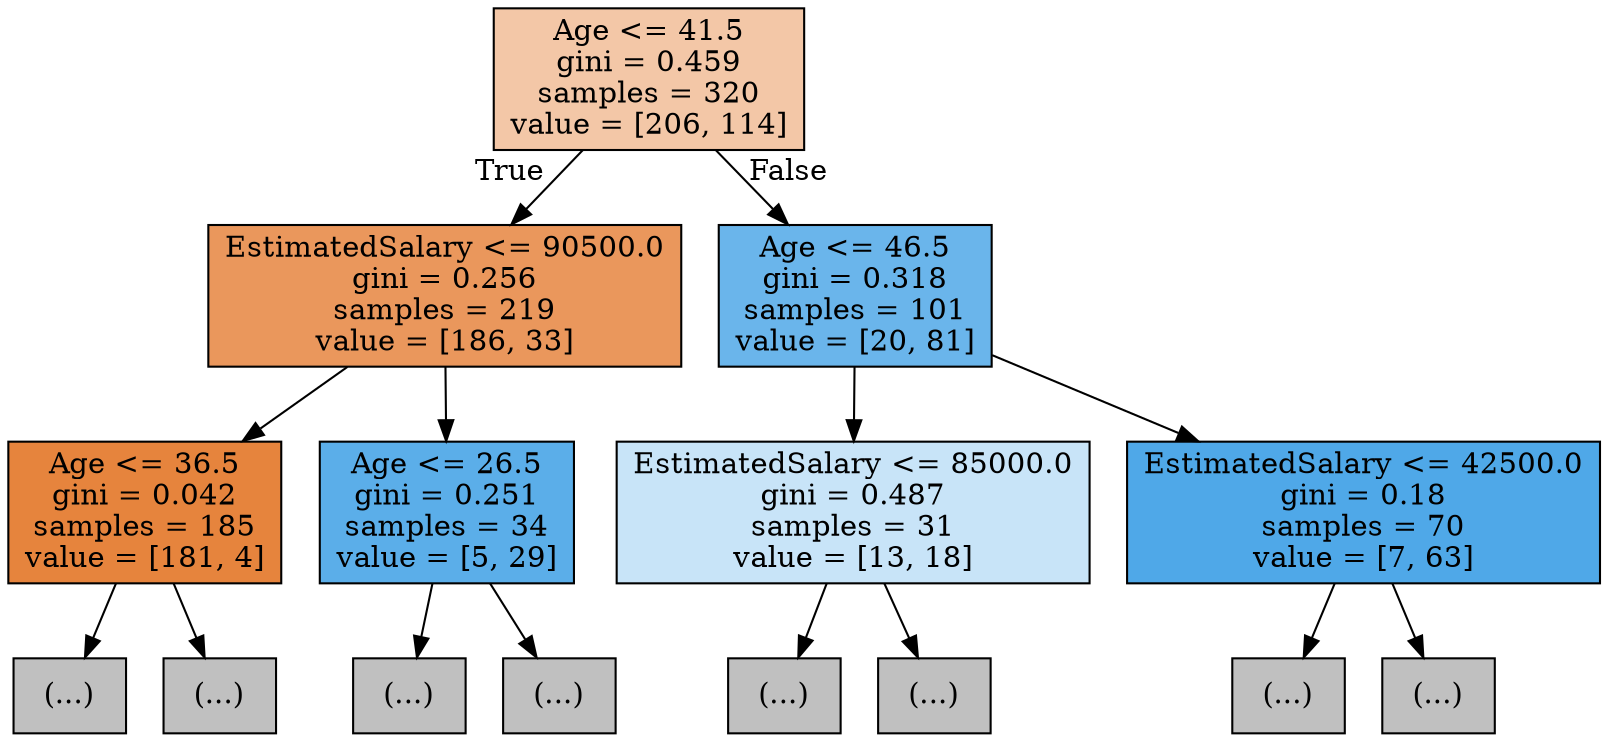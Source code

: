 digraph Tree {
node [shape=box, style="filled", color="black"] ;
0 [label="Age <= 41.5\ngini = 0.459\nsamples = 320\nvalue = [206, 114]", fillcolor="#f3c7a7"] ;
1 [label="EstimatedSalary <= 90500.0\ngini = 0.256\nsamples = 219\nvalue = [186, 33]", fillcolor="#ea975c"] ;
0 -> 1 [labeldistance=2.5, labelangle=45, headlabel="True"] ;
2 [label="Age <= 36.5\ngini = 0.042\nsamples = 185\nvalue = [181, 4]", fillcolor="#e6843d"] ;
1 -> 2 ;
3 [label="(...)", fillcolor="#C0C0C0"] ;
2 -> 3 ;
4 [label="(...)", fillcolor="#C0C0C0"] ;
2 -> 4 ;
31 [label="Age <= 26.5\ngini = 0.251\nsamples = 34\nvalue = [5, 29]", fillcolor="#5baee9"] ;
1 -> 31 ;
32 [label="(...)", fillcolor="#C0C0C0"] ;
31 -> 32 ;
33 [label="(...)", fillcolor="#C0C0C0"] ;
31 -> 33 ;
46 [label="Age <= 46.5\ngini = 0.318\nsamples = 101\nvalue = [20, 81]", fillcolor="#6ab5eb"] ;
0 -> 46 [labeldistance=2.5, labelangle=-45, headlabel="False"] ;
47 [label="EstimatedSalary <= 85000.0\ngini = 0.487\nsamples = 31\nvalue = [13, 18]", fillcolor="#c8e4f8"] ;
46 -> 47 ;
48 [label="(...)", fillcolor="#C0C0C0"] ;
47 -> 48 ;
63 [label="(...)", fillcolor="#C0C0C0"] ;
47 -> 63 ;
72 [label="EstimatedSalary <= 42500.0\ngini = 0.18\nsamples = 70\nvalue = [7, 63]", fillcolor="#4fa8e8"] ;
46 -> 72 ;
73 [label="(...)", fillcolor="#C0C0C0"] ;
72 -> 73 ;
74 [label="(...)", fillcolor="#C0C0C0"] ;
72 -> 74 ;
}